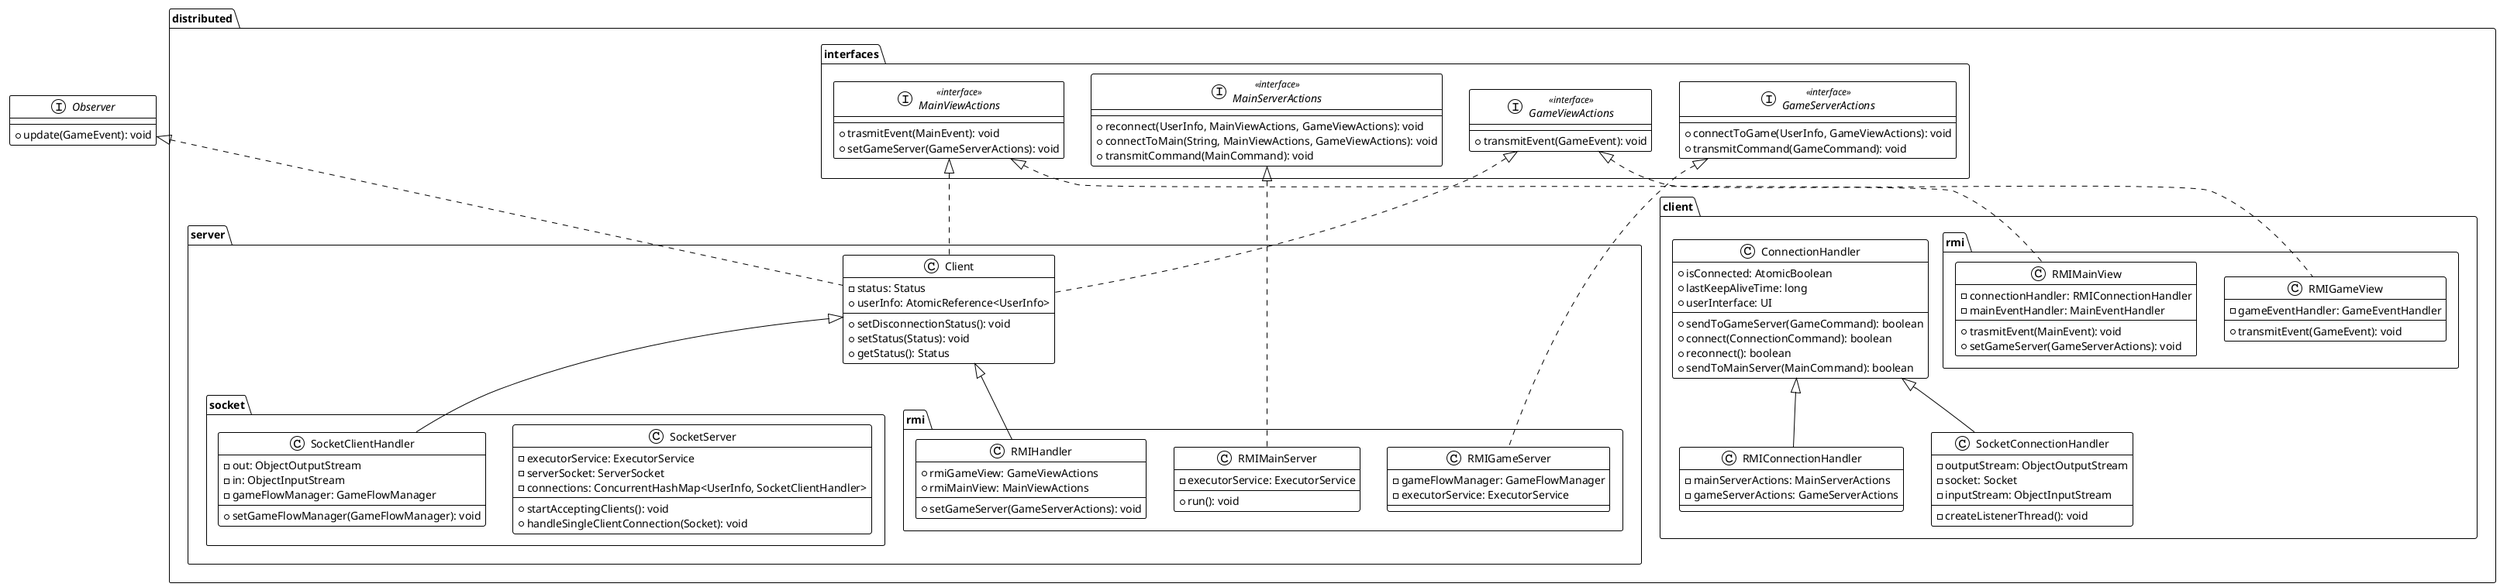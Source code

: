 @startuml
!theme plain
top to bottom direction

package "distributed" {

	package "interfaces" {

		interface GameServerActions << interface >> {
			+ connectToGame(UserInfo, GameViewActions): void
			+ transmitCommand(GameCommand): void
		}
		interface GameViewActions << interface >> {
			+ transmitEvent(GameEvent): void
		}
		interface MainServerActions << interface >> {
			+ reconnect(UserInfo, MainViewActions, GameViewActions): void
			+ connectToMain(String, MainViewActions, GameViewActions): void
			+ transmitCommand(MainCommand): void
		}
		interface MainViewActions << interface >> {
			+ trasmitEvent(MainEvent): void
			+ setGameServer(GameServerActions): void
		}

	}

	package "server" {

		class Client implements .Observer, distributed.interfaces.MainViewActions, distributed.interfaces.GameViewActions {
			- status: Status
			+ userInfo: AtomicReference<UserInfo>
			+ setDisconnectionStatus(): void
			+ setStatus(Status): void
			+ getStatus(): Status
		}
		package "socket" {

			class SocketServer {
				- executorService: ExecutorService
				- serverSocket: ServerSocket
				- connections: ConcurrentHashMap<UserInfo, SocketClientHandler>
				+ startAcceptingClients(): void
				+ handleSingleClientConnection(Socket): void
			}
			class SocketClientHandler extends distributed.server.Client {
				- out: ObjectOutputStream
				- in: ObjectInputStream
				- gameFlowManager: GameFlowManager
				+ setGameFlowManager(GameFlowManager): void
			}

		}


		package "rmi" {

			class RMIGameServer implements distributed.interfaces.GameServerActions {
				- gameFlowManager: GameFlowManager
				- executorService: ExecutorService
			}
			class RMIHandler extends distributed.server.Client {
				+ rmiGameView: GameViewActions
				+ rmiMainView: MainViewActions
				+ setGameServer(GameServerActions): void
			}
			class RMIMainServer implements distributed.interfaces.MainServerActions {
				- executorService: ExecutorService
				+ run(): void
			}
		}

	}

	package "client" {

		package "rmi" {

			class RMIGameView implements distributed.interfaces.GameViewActions {
				- gameEventHandler: GameEventHandler
				+ transmitEvent(GameEvent): void
			}
			class RMIMainView implements distributed.interfaces.MainViewActions {
				- connectionHandler: RMIConnectionHandler
				- mainEventHandler: MainEventHandler
				+ trasmitEvent(MainEvent): void
				+ setGameServer(GameServerActions): void
			}

		}

		class ConnectionHandler {
			+ isConnected: AtomicBoolean
			+ lastKeepAliveTime: long
			+ userInterface: UI
			+ sendToGameServer(GameCommand): boolean
			+ connect(ConnectionCommand): boolean
			+ reconnect(): boolean
			+ sendToMainServer(MainCommand): boolean
		}

		class RMIConnectionHandler extends ConnectionHandler {
			- mainServerActions: MainServerActions
			- gameServerActions: GameServerActions
		}
		class SocketConnectionHandler extends ConnectionHandler {
			- outputStream: ObjectOutputStream
			- socket: Socket
			- inputStream: ObjectInputStream
			- createListenerThread(): void
		}

	}
}

interface Observer  {
	+ update(GameEvent): void
}



@enduml
